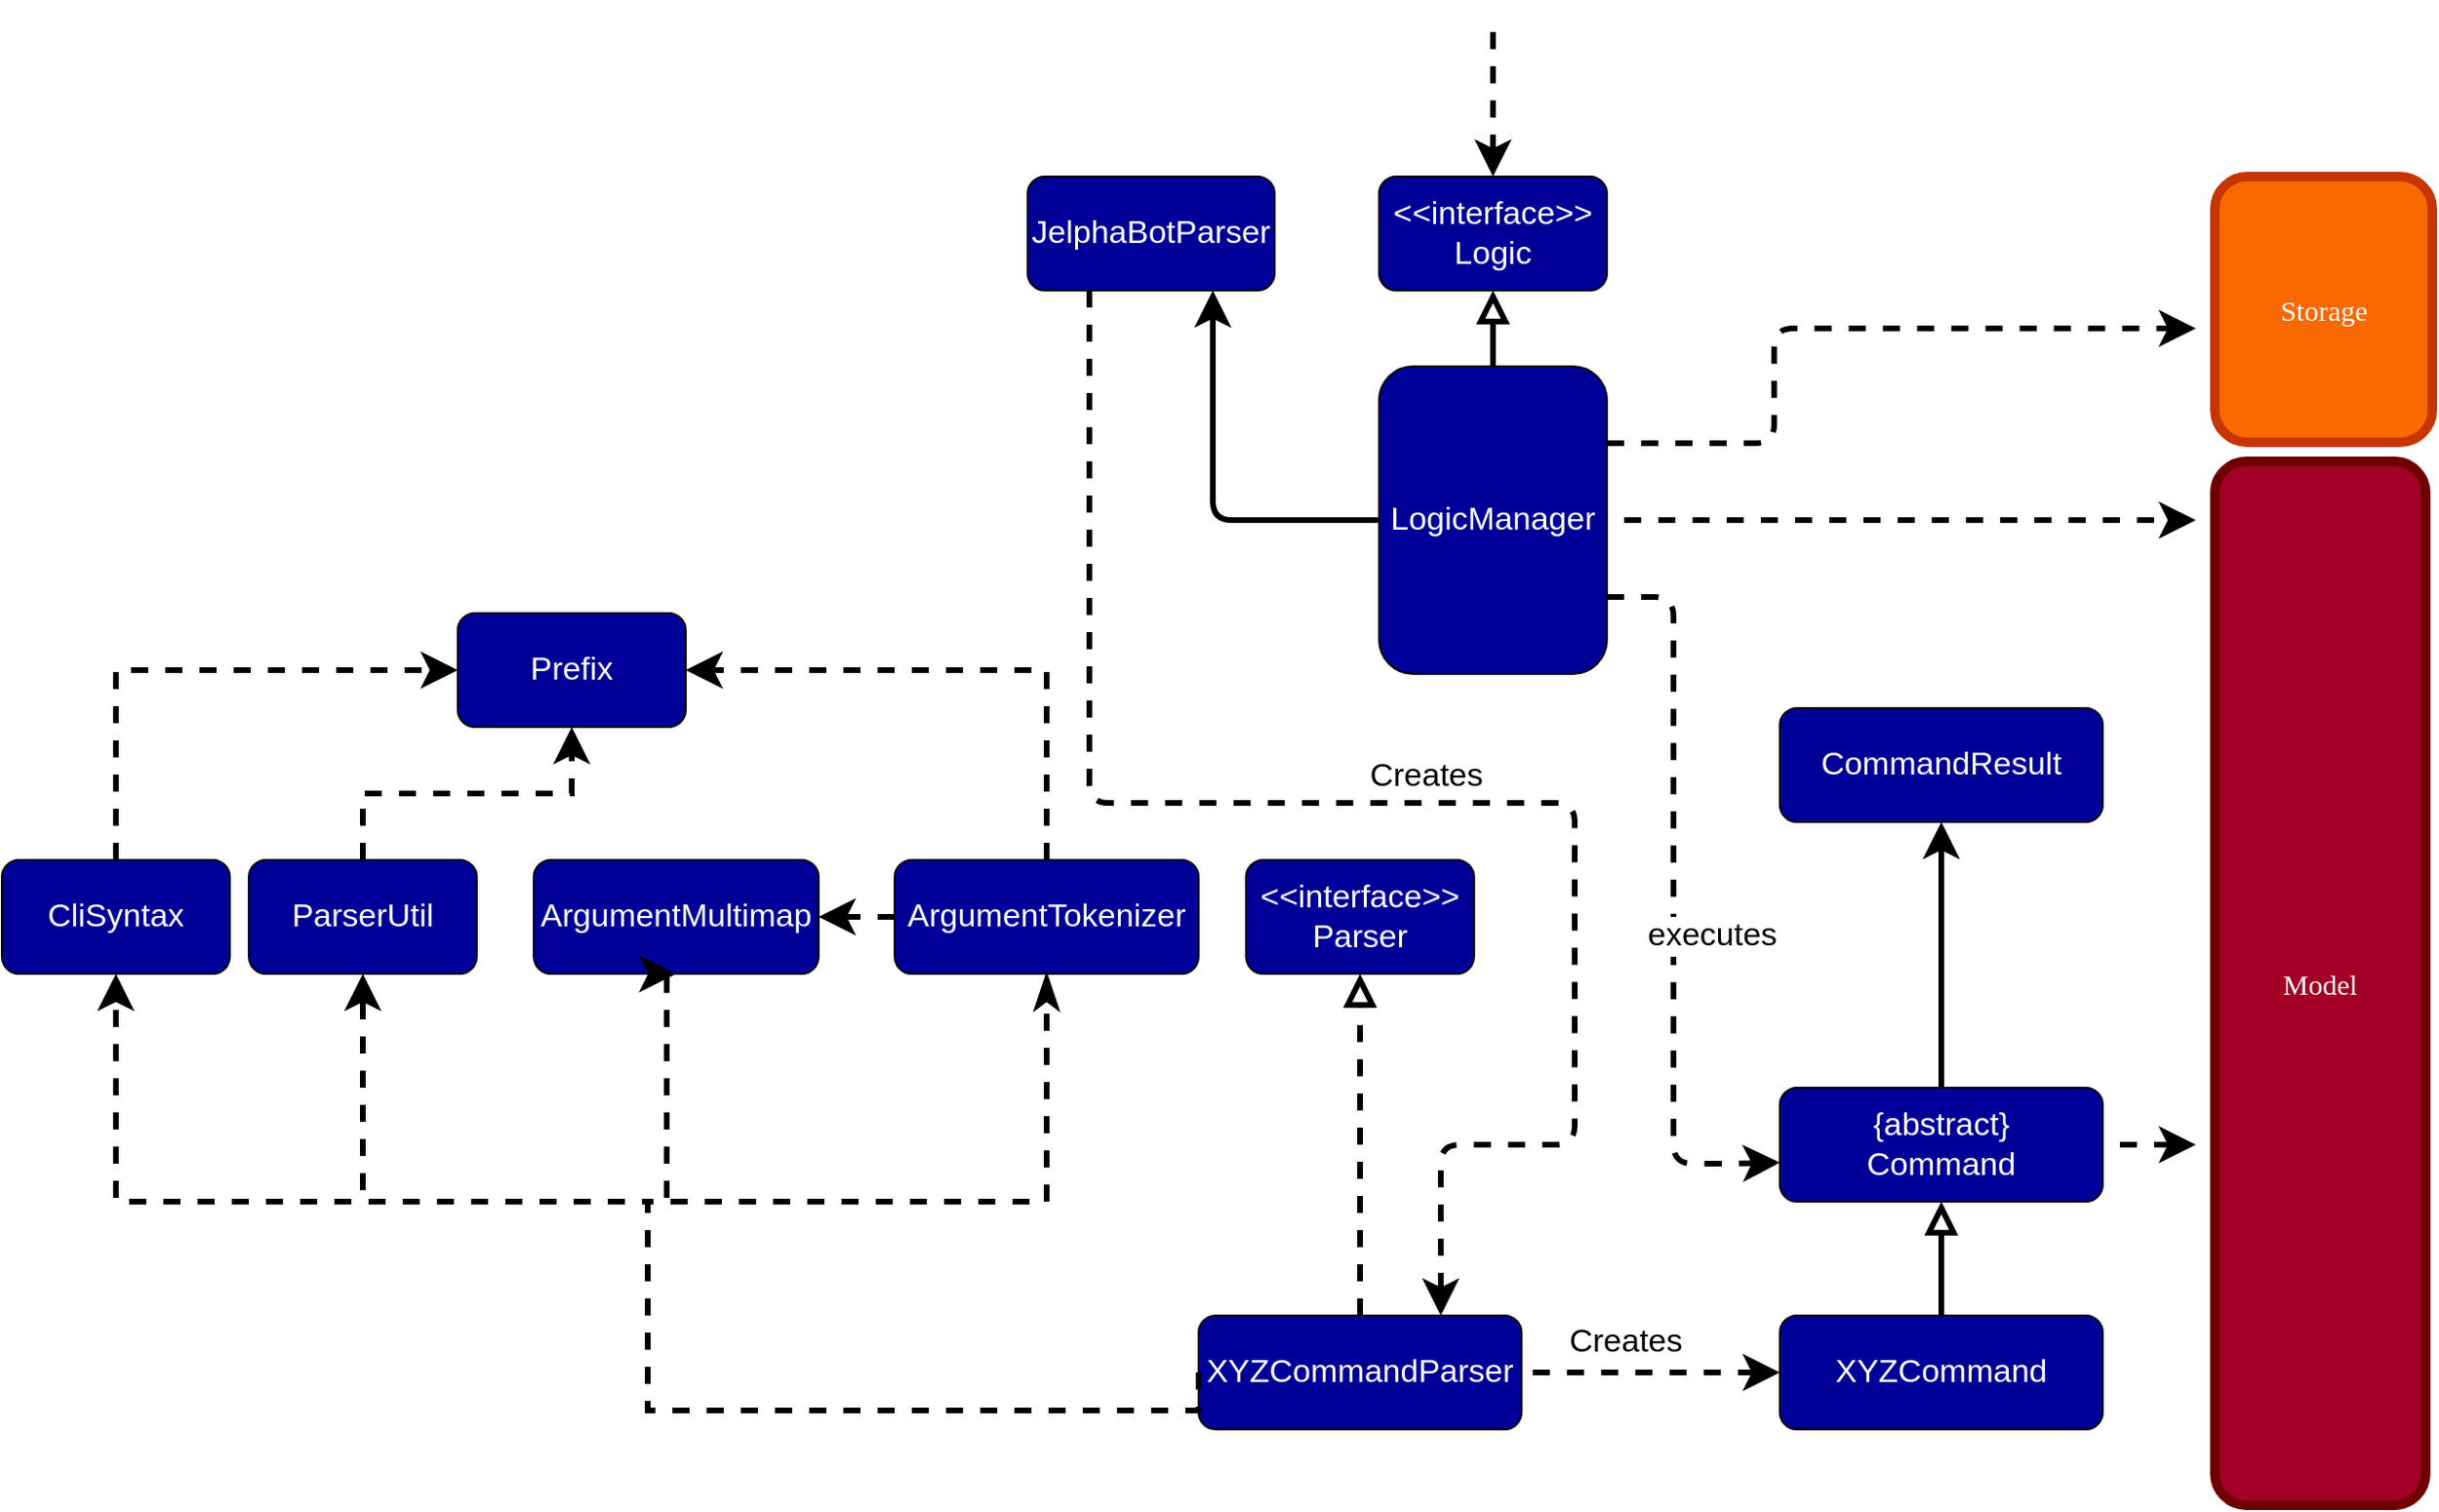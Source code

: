 <mxfile version="12.9.4" type="device"><diagram id="0IDk7Lvlat2yZqwhKpiR" name="Page-1"><mxGraphModel dx="1038" dy="3253" grid="1" gridSize="10" guides="1" tooltips="1" connect="1" arrows="1" fold="1" page="1" pageScale="1" pageWidth="1600" pageHeight="900" math="0" shadow="0"><root><mxCell id="0"/><mxCell id="1" parent="0"/><mxCell id="gbNiCYYf1I1hy5p3CW3c-80" value="" style="edgeStyle=orthogonalEdgeStyle;rounded=1;jumpStyle=none;jumpSize=10;orthogonalLoop=1;jettySize=auto;html=1;dashed=1;startSize=10;endArrow=none;endFill=0;endSize=10;strokeWidth=3;startArrow=classic;startFill=1;" parent="1" source="78W6CJWj2pwViG1WbGaF-5" edge="1"><mxGeometry relative="1" as="geometry"><mxPoint x="895" y="-1800" as="targetPoint"/></mxGeometry></mxCell><mxCell id="78W6CJWj2pwViG1WbGaF-5" value="&lt;div style=&quot;font-size: 17px&quot;&gt;&lt;font style=&quot;font-size: 17px&quot; face=&quot;Helvetica&quot;&gt;&lt;span style=&quot;background-color: rgb(0 , 0 , 153)&quot;&gt;&lt;font style=&quot;font-size: 17px&quot; color=&quot;#FFFFFF&quot;&gt;&amp;lt;&amp;lt;interface&amp;gt;&amp;gt;&lt;/font&gt;&lt;/span&gt;&lt;/font&gt;&lt;/div&gt;&lt;div style=&quot;font-size: 17px&quot;&gt;&lt;font style=&quot;font-size: 17px&quot; face=&quot;Helvetica&quot;&gt;&lt;span style=&quot;background-color: rgb(0 , 0 , 153)&quot;&gt;&lt;font style=&quot;font-size: 17px&quot; color=&quot;#FFFFFF&quot;&gt;Logic&lt;/font&gt;&lt;/span&gt;&lt;/font&gt;&lt;/div&gt;" style="rounded=1;whiteSpace=wrap;html=1;fillColor=#000099;" parent="1" vertex="1"><mxGeometry x="835" y="-1720" width="120" height="60" as="geometry"/></mxCell><mxCell id="gbNiCYYf1I1hy5p3CW3c-2" value="&lt;div style=&quot;font-size: 17px&quot;&gt;&lt;font style=&quot;font-size: 17px&quot; face=&quot;Helvetica&quot;&gt;&lt;span style=&quot;background-color: rgb(0 , 0 , 153)&quot;&gt;&lt;font color=&quot;#FFFFFF&quot;&gt;CommandResult&lt;/font&gt;&lt;br&gt;&lt;/span&gt;&lt;/font&gt;&lt;/div&gt;" style="rounded=1;whiteSpace=wrap;html=1;fillColor=#000099;" parent="1" vertex="1"><mxGeometry x="1046" y="-1440" width="170" height="60" as="geometry"/></mxCell><mxCell id="gbNiCYYf1I1hy5p3CW3c-3" value="&lt;div style=&quot;font-size: 17px&quot;&gt;&lt;font style=&quot;font-size: 17px&quot; face=&quot;Helvetica&quot;&gt;&lt;span style=&quot;background-color: rgb(0 , 0 , 153)&quot;&gt;&lt;font style=&quot;font-size: 17px&quot; color=&quot;#FFFFFF&quot;&gt;ArgumentMultimap&lt;/font&gt;&lt;/span&gt;&lt;/font&gt;&lt;/div&gt;" style="rounded=1;whiteSpace=wrap;html=1;fillColor=#000099;" parent="1" vertex="1"><mxGeometry x="390" y="-1360" width="150" height="60" as="geometry"/></mxCell><mxCell id="gbNiCYYf1I1hy5p3CW3c-39" value="" style="edgeStyle=orthogonalEdgeStyle;rounded=0;jumpStyle=none;orthogonalLoop=1;jettySize=auto;html=1;dashed=1;entryX=0.5;entryY=1;entryDx=0;entryDy=0;endArrow=block;endFill=0;endSize=10;startSize=10;jumpSize=10;strokeWidth=3;" parent="1" source="gbNiCYYf1I1hy5p3CW3c-4" target="gbNiCYYf1I1hy5p3CW3c-34" edge="1"><mxGeometry relative="1" as="geometry"><mxPoint x="760" y="-1100" as="targetPoint"/></mxGeometry></mxCell><mxCell id="gbNiCYYf1I1hy5p3CW3c-4" value="&lt;div style=&quot;font-size: 17px&quot;&gt;&lt;font style=&quot;font-size: 17px&quot; face=&quot;Helvetica&quot;&gt;&lt;span style=&quot;background-color: rgb(0 , 0 , 153)&quot;&gt;&lt;font style=&quot;font-size: 17px&quot; color=&quot;#FFFFFF&quot;&gt;XYZCommandParser&lt;/font&gt;&lt;/span&gt;&lt;/font&gt;&lt;/div&gt;" style="rounded=1;whiteSpace=wrap;html=1;fillColor=#000099;shadow=0;" parent="1" vertex="1"><mxGeometry x="740" y="-1120" width="170" height="60" as="geometry"/></mxCell><mxCell id="gbNiCYYf1I1hy5p3CW3c-53" value="" style="edgeStyle=orthogonalEdgeStyle;rounded=1;jumpStyle=none;jumpSize=10;orthogonalLoop=1;jettySize=auto;html=1;startSize=10;endArrow=block;endFill=0;endSize=10;strokeWidth=3;" parent="1" source="gbNiCYYf1I1hy5p3CW3c-50" target="gbNiCYYf1I1hy5p3CW3c-52" edge="1"><mxGeometry relative="1" as="geometry"/></mxCell><mxCell id="gbNiCYYf1I1hy5p3CW3c-123" value="" style="edgeStyle=orthogonalEdgeStyle;rounded=1;jumpStyle=none;jumpSize=10;orthogonalLoop=1;jettySize=auto;html=1;dashed=1;startArrow=classic;startFill=1;startSize=10;endArrow=none;endFill=0;endSize=10;strokeWidth=3;" parent="1" source="gbNiCYYf1I1hy5p3CW3c-50" target="gbNiCYYf1I1hy5p3CW3c-4" edge="1"><mxGeometry relative="1" as="geometry"/></mxCell><mxCell id="gbNiCYYf1I1hy5p3CW3c-50" value="&lt;div style=&quot;font-size: 17px&quot;&gt;&lt;font style=&quot;font-size: 17px&quot; face=&quot;Helvetica&quot;&gt;&lt;span style=&quot;background-color: rgb(0 , 0 , 153)&quot;&gt;&lt;font style=&quot;font-size: 17px&quot; color=&quot;#FFFFFF&quot;&gt;XYZCommand&lt;/font&gt;&lt;/span&gt;&lt;/font&gt;&lt;/div&gt;" style="rounded=1;whiteSpace=wrap;html=1;fillColor=#000099;shadow=0;container=1;" parent="1" vertex="1"><mxGeometry x="1046" y="-1120" width="170" height="60" as="geometry"><mxRectangle x="1110" y="-1120" width="140" height="20" as="alternateBounds"/></mxGeometry></mxCell><mxCell id="gbNiCYYf1I1hy5p3CW3c-60" value="" style="edgeStyle=orthogonalEdgeStyle;rounded=1;jumpStyle=none;jumpSize=10;orthogonalLoop=1;jettySize=auto;html=1;startSize=10;endArrow=classic;endFill=1;endSize=10;strokeWidth=3;" parent="1" source="gbNiCYYf1I1hy5p3CW3c-52" target="gbNiCYYf1I1hy5p3CW3c-2" edge="1"><mxGeometry relative="1" as="geometry"/></mxCell><mxCell id="gbNiCYYf1I1hy5p3CW3c-66" value="" style="edgeStyle=orthogonalEdgeStyle;rounded=1;jumpStyle=none;jumpSize=10;orthogonalLoop=1;jettySize=auto;html=1;dashed=1;startSize=10;endArrow=classic;endFill=1;endSize=10;strokeWidth=3;" parent="1" edge="1"><mxGeometry relative="1" as="geometry"><mxPoint x="1081" y="-1210" as="sourcePoint"/><mxPoint x="1265" y="-1210" as="targetPoint"/><Array as="points"><mxPoint x="1205" y="-1210"/><mxPoint x="1205" y="-1210"/></Array></mxGeometry></mxCell><mxCell id="gbNiCYYf1I1hy5p3CW3c-52" value="&lt;div style=&quot;font-size: 17px&quot;&gt;&lt;font style=&quot;font-size: 17px&quot; face=&quot;Helvetica&quot;&gt;&lt;span style=&quot;background-color: rgb(0 , 0 , 153)&quot;&gt;&lt;font color=&quot;#FFFFFF&quot;&gt;{abstract}&lt;/font&gt;&lt;/span&gt;&lt;/font&gt;&lt;/div&gt;&lt;div style=&quot;font-size: 17px&quot;&gt;&lt;font style=&quot;font-size: 17px&quot; face=&quot;Helvetica&quot;&gt;&lt;span style=&quot;background-color: rgb(0 , 0 , 153)&quot;&gt;&lt;font color=&quot;#FFFFFF&quot;&gt;Command&lt;/font&gt;&lt;br&gt;&lt;/span&gt;&lt;/font&gt;&lt;/div&gt;" style="rounded=1;whiteSpace=wrap;html=1;fillColor=#000099;shadow=0;" parent="1" vertex="1"><mxGeometry x="1046" y="-1240" width="170" height="60" as="geometry"/></mxCell><mxCell id="gbNiCYYf1I1hy5p3CW3c-78" style="edgeStyle=orthogonalEdgeStyle;rounded=1;jumpStyle=none;jumpSize=10;orthogonalLoop=1;jettySize=auto;html=1;exitX=0.25;exitY=1;exitDx=0;exitDy=0;dashed=1;startSize=10;endArrow=classic;endFill=1;endSize=10;strokeWidth=3;entryX=0.75;entryY=0;entryDx=0;entryDy=0;" parent="1" source="gbNiCYYf1I1hy5p3CW3c-5" target="gbNiCYYf1I1hy5p3CW3c-4" edge="1"><mxGeometry relative="1" as="geometry"><mxPoint x="938" y="-1100" as="targetPoint"/><Array as="points"><mxPoint x="683" y="-1390"/><mxPoint x="938" y="-1390"/><mxPoint x="938" y="-1210"/><mxPoint x="868" y="-1210"/></Array></mxGeometry></mxCell><mxCell id="gbNiCYYf1I1hy5p3CW3c-5" value="&lt;div style=&quot;font-size: 17px&quot;&gt;&lt;font style=&quot;font-size: 17px&quot; face=&quot;Helvetica&quot;&gt;&lt;span style=&quot;background-color: rgb(0 , 0 , 153)&quot;&gt;&lt;font style=&quot;font-size: 17px&quot; color=&quot;#FFFFFF&quot;&gt;JelphaBotParser&lt;/font&gt;&lt;/span&gt;&lt;/font&gt;&lt;/div&gt;" style="rounded=1;whiteSpace=wrap;html=1;fillColor=#000099;" parent="1" vertex="1"><mxGeometry x="650" y="-1720" width="130" height="60" as="geometry"/></mxCell><mxCell id="gbNiCYYf1I1hy5p3CW3c-55" value="" style="edgeStyle=orthogonalEdgeStyle;rounded=1;jumpStyle=none;jumpSize=10;orthogonalLoop=1;jettySize=auto;html=1;startSize=10;endArrow=block;endFill=0;endSize=10;strokeWidth=3;" parent="1" source="gbNiCYYf1I1hy5p3CW3c-6" target="78W6CJWj2pwViG1WbGaF-5" edge="1"><mxGeometry relative="1" as="geometry"/></mxCell><mxCell id="gbNiCYYf1I1hy5p3CW3c-59" value="" style="edgeStyle=orthogonalEdgeStyle;rounded=1;jumpStyle=none;jumpSize=10;orthogonalLoop=1;jettySize=auto;html=1;startSize=10;endArrow=classic;endFill=1;endSize=10;strokeWidth=3;entryX=0.75;entryY=1;entryDx=0;entryDy=0;" parent="1" source="gbNiCYYf1I1hy5p3CW3c-6" target="gbNiCYYf1I1hy5p3CW3c-5" edge="1"><mxGeometry relative="1" as="geometry"/></mxCell><mxCell id="gbNiCYYf1I1hy5p3CW3c-68" value="" style="edgeStyle=orthogonalEdgeStyle;rounded=1;jumpStyle=none;jumpSize=10;orthogonalLoop=1;jettySize=auto;html=1;dashed=1;startSize=10;endArrow=classic;endFill=1;endSize=10;strokeWidth=3;exitX=1;exitY=0.5;exitDx=0;exitDy=0;" parent="1" edge="1"><mxGeometry relative="1" as="geometry"><mxPoint x="820" y="-1539" as="sourcePoint"/><mxPoint x="1265" y="-1539" as="targetPoint"/><Array as="points"><mxPoint x="1265" y="-1539"/></Array></mxGeometry></mxCell><mxCell id="gbNiCYYf1I1hy5p3CW3c-76" style="edgeStyle=orthogonalEdgeStyle;rounded=1;jumpStyle=none;jumpSize=10;orthogonalLoop=1;jettySize=auto;html=1;exitX=1;exitY=0.25;exitDx=0;exitDy=0;dashed=1;startSize=10;endArrow=classic;endFill=1;endSize=10;strokeWidth=3;" parent="1" source="gbNiCYYf1I1hy5p3CW3c-6" edge="1"><mxGeometry relative="1" as="geometry"><mxPoint x="1265" y="-1640" as="targetPoint"/><mxPoint x="820" y="-1579.5" as="sourcePoint"/><Array as="points"><mxPoint x="1043" y="-1579"/><mxPoint x="1043" y="-1640"/></Array></mxGeometry></mxCell><mxCell id="gbNiCYYf1I1hy5p3CW3c-98" value="&lt;div style=&quot;font-size: 17px&quot;&gt;executes&lt;/div&gt;" style="edgeStyle=orthogonalEdgeStyle;rounded=1;jumpStyle=none;jumpSize=10;orthogonalLoop=1;jettySize=auto;html=1;exitX=1;exitY=0.75;exitDx=0;exitDy=0;dashed=1;startSize=10;endArrow=classic;endFill=1;endSize=10;strokeWidth=3;entryX=0;entryY=0.657;entryDx=0;entryDy=0;entryPerimeter=0;" parent="1" source="gbNiCYYf1I1hy5p3CW3c-6" target="gbNiCYYf1I1hy5p3CW3c-52" edge="1"><mxGeometry x="0.096" y="20" relative="1" as="geometry"><mxPoint x="1020" y="-1170" as="targetPoint"/><Array as="points"><mxPoint x="990" y="-1498"/><mxPoint x="990" y="-1200"/><mxPoint x="1020" y="-1200"/></Array><mxPoint as="offset"/></mxGeometry></mxCell><mxCell id="gbNiCYYf1I1hy5p3CW3c-6" value="&lt;div style=&quot;font-size: 17px&quot;&gt;&lt;font style=&quot;font-size: 17px&quot; face=&quot;Helvetica&quot;&gt;&lt;span style=&quot;background-color: rgb(0 , 0 , 153)&quot;&gt;&lt;font style=&quot;font-size: 17px&quot; color=&quot;#FFFFFF&quot;&gt;LogicManager&lt;/font&gt;&lt;/span&gt;&lt;/font&gt;&lt;/div&gt;" style="rounded=1;whiteSpace=wrap;html=1;fillColor=#000099;" parent="1" vertex="1"><mxGeometry x="835" y="-1620" width="120" height="162" as="geometry"/></mxCell><mxCell id="gbNiCYYf1I1hy5p3CW3c-18" style="edgeStyle=orthogonalEdgeStyle;rounded=0;jumpStyle=none;orthogonalLoop=1;jettySize=auto;html=1;exitX=0;exitY=0.5;exitDx=0;exitDy=0;entryX=1;entryY=0.5;entryDx=0;entryDy=0;dashed=1;endSize=10;startSize=10;strokeWidth=3;" parent="1" source="gbNiCYYf1I1hy5p3CW3c-9" target="gbNiCYYf1I1hy5p3CW3c-3" edge="1"><mxGeometry relative="1" as="geometry"/></mxCell><mxCell id="gbNiCYYf1I1hy5p3CW3c-19" style="edgeStyle=orthogonalEdgeStyle;rounded=0;jumpStyle=none;orthogonalLoop=1;jettySize=auto;html=1;exitX=0.5;exitY=0;exitDx=0;exitDy=0;entryX=1;entryY=0.5;entryDx=0;entryDy=0;dashed=1;strokeWidth=3;endSize=10;startSize=10;" parent="1" source="gbNiCYYf1I1hy5p3CW3c-9" target="gbNiCYYf1I1hy5p3CW3c-11" edge="1"><mxGeometry relative="1" as="geometry"><Array as="points"><mxPoint x="660" y="-1460"/></Array></mxGeometry></mxCell><mxCell id="gbNiCYYf1I1hy5p3CW3c-9" value="&lt;div style=&quot;font-size: 17px&quot;&gt;&lt;font style=&quot;font-size: 17px&quot; face=&quot;Helvetica&quot;&gt;&lt;span style=&quot;background-color: rgb(0 , 0 , 153)&quot;&gt;&lt;font color=&quot;#FFFFFF&quot;&gt;ArgumentTokenizer&lt;/font&gt;&lt;br&gt;&lt;/span&gt;&lt;/font&gt;&lt;/div&gt;" style="rounded=1;whiteSpace=wrap;html=1;fillColor=#000099;" parent="1" vertex="1"><mxGeometry x="580" y="-1360" width="160" height="60" as="geometry"/></mxCell><mxCell id="gbNiCYYf1I1hy5p3CW3c-21" value="" style="edgeStyle=orthogonalEdgeStyle;rounded=0;jumpStyle=none;orthogonalLoop=1;jettySize=auto;html=1;dashed=1;endSize=10;startSize=10;strokeWidth=3;" parent="1" source="gbNiCYYf1I1hy5p3CW3c-10" target="gbNiCYYf1I1hy5p3CW3c-11" edge="1"><mxGeometry relative="1" as="geometry"/></mxCell><mxCell id="gbNiCYYf1I1hy5p3CW3c-10" value="&lt;div style=&quot;font-size: 17px&quot;&gt;&lt;font style=&quot;font-size: 17px&quot; face=&quot;Helvetica&quot; color=&quot;#FFFFFF&quot;&gt;&lt;span style=&quot;background-color: rgb(0 , 0 , 153)&quot;&gt;ParserUtil&lt;br&gt;&lt;/span&gt;&lt;/font&gt;&lt;/div&gt;" style="rounded=1;whiteSpace=wrap;html=1;fillColor=#000099;" parent="1" vertex="1"><mxGeometry x="240" y="-1360" width="120" height="60" as="geometry"/></mxCell><mxCell id="gbNiCYYf1I1hy5p3CW3c-11" value="&lt;div style=&quot;font-size: 17px&quot;&gt;&lt;font style=&quot;font-size: 17px&quot; face=&quot;Helvetica&quot;&gt;&lt;span style=&quot;background-color: rgb(0 , 0 , 153)&quot;&gt;&lt;font color=&quot;#FFFFFF&quot;&gt;Prefix&lt;/font&gt;&lt;br&gt;&lt;/span&gt;&lt;/font&gt;&lt;/div&gt;" style="rounded=1;whiteSpace=wrap;html=1;fillColor=#000099;" parent="1" vertex="1"><mxGeometry x="350" y="-1490" width="120" height="60" as="geometry"/></mxCell><mxCell id="gbNiCYYf1I1hy5p3CW3c-36" style="edgeStyle=orthogonalEdgeStyle;rounded=0;jumpStyle=none;orthogonalLoop=1;jettySize=auto;html=1;exitX=0.5;exitY=0;exitDx=0;exitDy=0;entryX=0;entryY=0.5;entryDx=0;entryDy=0;dashed=1;endSize=10;startSize=10;strokeWidth=3;" parent="1" source="gbNiCYYf1I1hy5p3CW3c-12" target="gbNiCYYf1I1hy5p3CW3c-11" edge="1"><mxGeometry relative="1" as="geometry"/></mxCell><mxCell id="gbNiCYYf1I1hy5p3CW3c-12" value="&lt;div style=&quot;font-size: 17px&quot;&gt;&lt;font style=&quot;font-size: 17px&quot; face=&quot;Helvetica&quot;&gt;&lt;span style=&quot;background-color: rgb(0 , 0 , 153)&quot;&gt;&lt;font color=&quot;#FFFFFF&quot;&gt;CliSyntax&lt;/font&gt;&lt;br&gt;&lt;/span&gt;&lt;/font&gt;&lt;/div&gt;" style="rounded=1;whiteSpace=wrap;html=1;fillColor=#000099;" parent="1" vertex="1"><mxGeometry x="110" y="-1360" width="120" height="60" as="geometry"/></mxCell><mxCell id="gbNiCYYf1I1hy5p3CW3c-34" value="&lt;div style=&quot;font-size: 17px&quot;&gt;&lt;font style=&quot;font-size: 17px&quot; face=&quot;Helvetica&quot;&gt;&lt;span style=&quot;background-color: rgb(0 , 0 , 153)&quot;&gt;&lt;font style=&quot;font-size: 17px&quot; color=&quot;#FFFFFF&quot;&gt;&amp;lt;&amp;lt;interface&amp;gt;&amp;gt;&lt;/font&gt;&lt;/span&gt;&lt;/font&gt;&lt;/div&gt;&lt;div style=&quot;font-size: 17px&quot;&gt;&lt;font style=&quot;font-size: 17px&quot; face=&quot;Helvetica&quot;&gt;&lt;span style=&quot;background-color: rgb(0 , 0 , 153)&quot;&gt;&lt;font color=&quot;#FFFFFF&quot;&gt;Parser&lt;/font&gt;&lt;br&gt;&lt;/span&gt;&lt;/font&gt;&lt;/div&gt;" style="rounded=1;whiteSpace=wrap;html=1;fillColor=#000099;" parent="1" vertex="1"><mxGeometry x="765" y="-1360" width="120" height="60" as="geometry"/></mxCell><mxCell id="gbNiCYYf1I1hy5p3CW3c-45" value="" style="group" parent="1" vertex="1" connectable="0"><mxGeometry x="200" y="-1180" width="500" height="110" as="geometry"/></mxCell><mxCell id="gbNiCYYf1I1hy5p3CW3c-40" style="edgeStyle=orthogonalEdgeStyle;rounded=0;jumpStyle=none;jumpSize=10;orthogonalLoop=1;jettySize=auto;html=1;exitX=0;exitY=0.5;exitDx=0;exitDy=0;entryX=0.5;entryY=1;entryDx=0;entryDy=0;dashed=1;startSize=10;endArrow=classic;endFill=1;endSize=10;strokeWidth=3;" parent="gbNiCYYf1I1hy5p3CW3c-45" source="gbNiCYYf1I1hy5p3CW3c-4" target="gbNiCYYf1I1hy5p3CW3c-10" edge="1"><mxGeometry relative="1" as="geometry"><Array as="points"><mxPoint x="250" y="110"/><mxPoint x="250"/><mxPoint x="100"/></Array></mxGeometry></mxCell><mxCell id="gbNiCYYf1I1hy5p3CW3c-42" style="edgeStyle=orthogonalEdgeStyle;rounded=0;jumpStyle=none;jumpSize=10;orthogonalLoop=1;jettySize=auto;html=1;exitX=0;exitY=0.5;exitDx=0;exitDy=0;entryX=0.5;entryY=1;entryDx=0;entryDy=0;dashed=1;startSize=10;endArrow=classic;endFill=1;endSize=10;strokeWidth=3;" parent="gbNiCYYf1I1hy5p3CW3c-45" source="gbNiCYYf1I1hy5p3CW3c-4" target="gbNiCYYf1I1hy5p3CW3c-3" edge="1"><mxGeometry relative="1" as="geometry"><Array as="points"><mxPoint x="250" y="110"/><mxPoint x="250"/><mxPoint x="260"/><mxPoint x="260" y="-120"/></Array></mxGeometry></mxCell><mxCell id="gbNiCYYf1I1hy5p3CW3c-43" style="edgeStyle=orthogonalEdgeStyle;rounded=0;jumpStyle=none;jumpSize=10;orthogonalLoop=1;jettySize=auto;html=1;exitX=0;exitY=0.5;exitDx=0;exitDy=0;entryX=0.5;entryY=1;entryDx=0;entryDy=0;dashed=1;startSize=10;endArrow=classicThin;endFill=1;endSize=10;strokeWidth=3;" parent="gbNiCYYf1I1hy5p3CW3c-45" source="gbNiCYYf1I1hy5p3CW3c-4" target="gbNiCYYf1I1hy5p3CW3c-9" edge="1"><mxGeometry relative="1" as="geometry"><Array as="points"><mxPoint x="250" y="110"/><mxPoint x="250"/><mxPoint x="460"/></Array></mxGeometry></mxCell><mxCell id="gbNiCYYf1I1hy5p3CW3c-44" style="edgeStyle=orthogonalEdgeStyle;rounded=0;jumpStyle=none;jumpSize=10;orthogonalLoop=1;jettySize=auto;html=1;exitX=0;exitY=0.5;exitDx=0;exitDy=0;entryX=0.5;entryY=1;entryDx=0;entryDy=0;dashed=1;startSize=10;endArrow=classic;endFill=1;endSize=10;strokeWidth=3;" parent="gbNiCYYf1I1hy5p3CW3c-45" source="gbNiCYYf1I1hy5p3CW3c-4" target="gbNiCYYf1I1hy5p3CW3c-12" edge="1"><mxGeometry relative="1" as="geometry"><Array as="points"><mxPoint x="250" y="110"/><mxPoint x="250"/><mxPoint x="-30"/></Array></mxGeometry></mxCell><mxCell id="gbNiCYYf1I1hy5p3CW3c-62" value="&lt;font style=&quot;font-size: 15px&quot; face=&quot;Verdana&quot;&gt;Model&lt;/font&gt;" style="rounded=1;whiteSpace=wrap;html=1;strokeWidth=5;fillColor=#a20025;strokeColor=#6F0000;fontColor=#ffffff;" parent="1" vertex="1"><mxGeometry x="1275" y="-1570" width="111" height="550" as="geometry"/></mxCell><mxCell id="gbNiCYYf1I1hy5p3CW3c-73" value="&lt;font style=&quot;font-size: 15px&quot; face=&quot;Verdana&quot;&gt;Storage&lt;/font&gt;" style="rounded=1;whiteSpace=wrap;html=1;strokeWidth=5;fillColor=#fa6800;strokeColor=#C73500;fontColor=#ffffff;" parent="1" vertex="1"><mxGeometry x="1275" y="-1720" width="114.5" height="140" as="geometry"/></mxCell><mxCell id="gbNiCYYf1I1hy5p3CW3c-88" value="" style="group" parent="1" vertex="1" connectable="0"><mxGeometry x="840" y="-1414" width="80" height="20" as="geometry"/></mxCell><mxCell id="gbNiCYYf1I1hy5p3CW3c-89" value="" style="shape=image;html=1;verticalAlign=top;verticalLabelPosition=bottom;labelBackgroundColor=#ffffff;imageAspect=0;aspect=fixed;image=https://cdn4.iconfinder.com/data/icons/ionicons/512/icon-arrow-right-b-128.png;rounded=1;shadow=0;fillColor=#000099;" parent="gbNiCYYf1I1hy5p3CW3c-88" vertex="1"><mxGeometry x="48" width="20" height="20" as="geometry"/></mxCell><mxCell id="gbNiCYYf1I1hy5p3CW3c-90" value="&lt;font style=&quot;font-size: 17px&quot;&gt;Creates&lt;/font&gt;" style="text;html=1;strokeColor=none;fillColor=none;align=center;verticalAlign=middle;whiteSpace=wrap;rounded=0;shadow=0;" parent="gbNiCYYf1I1hy5p3CW3c-88" vertex="1"><mxGeometry width="40" height="20" as="geometry"/></mxCell><mxCell id="gbNiCYYf1I1hy5p3CW3c-102" value="" style="shape=image;html=1;verticalAlign=top;verticalLabelPosition=bottom;labelBackgroundColor=#ffffff;imageAspect=0;aspect=fixed;image=https://cdn4.iconfinder.com/data/icons/ionicons/512/icon-arrow-down-b-128.png;rounded=1;shadow=0;fillColor=#000099;" parent="1" vertex="1"><mxGeometry x="992" y="-1310" width="28" height="28" as="geometry"/></mxCell><mxCell id="gbNiCYYf1I1hy5p3CW3c-96" value="&lt;font style=&quot;font-size: 17px&quot;&gt;Creates&lt;/font&gt;" style="text;html=1;strokeColor=none;fillColor=none;align=center;verticalAlign=middle;whiteSpace=wrap;rounded=0;shadow=0;" parent="1" vertex="1"><mxGeometry x="910" y="-1120" width="110" height="27.5" as="geometry"/></mxCell><mxCell id="gbNiCYYf1I1hy5p3CW3c-95" value="" style="shape=image;html=1;verticalAlign=top;verticalLabelPosition=bottom;labelBackgroundColor=#ffffff;imageAspect=0;aspect=fixed;image=https://cdn4.iconfinder.com/data/icons/ionicons/512/icon-arrow-right-b-128.png;rounded=1;shadow=0;fillColor=#000099;" parent="gbNiCYYf1I1hy5p3CW3c-96" vertex="1"><mxGeometry x="84" y="5.75" width="20" height="20" as="geometry"/></mxCell></root></mxGraphModel></diagram></mxfile>